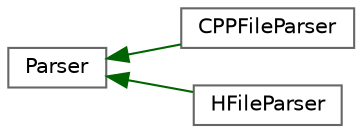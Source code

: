 digraph "Graphical Class Hierarchy"
{
 // LATEX_PDF_SIZE
  bgcolor="transparent";
  edge [fontname=Helvetica,fontsize=10,labelfontname=Helvetica,labelfontsize=10];
  node [fontname=Helvetica,fontsize=10,shape=box,height=0.2,width=0.4];
  rankdir="LR";
  Node0 [id="Node000000",label="Parser",height=0.2,width=0.4,color="grey40", fillcolor="white", style="filled",URL="$class_parser.html",tooltip=" "];
  Node0 -> Node1 [id="edge4_Node000000_Node000001",dir="back",color="darkgreen",style="solid",tooltip=" "];
  Node1 [id="Node000001",label="CPPFileParser",height=0.2,width=0.4,color="grey40", fillcolor="white", style="filled",URL="$class_c_p_p_file_parser.html",tooltip=" "];
  Node0 -> Node2 [id="edge5_Node000000_Node000002",dir="back",color="darkgreen",style="solid",tooltip=" "];
  Node2 [id="Node000002",label="HFileParser",height=0.2,width=0.4,color="grey40", fillcolor="white", style="filled",URL="$class_h_file_parser.html",tooltip=" "];
}
